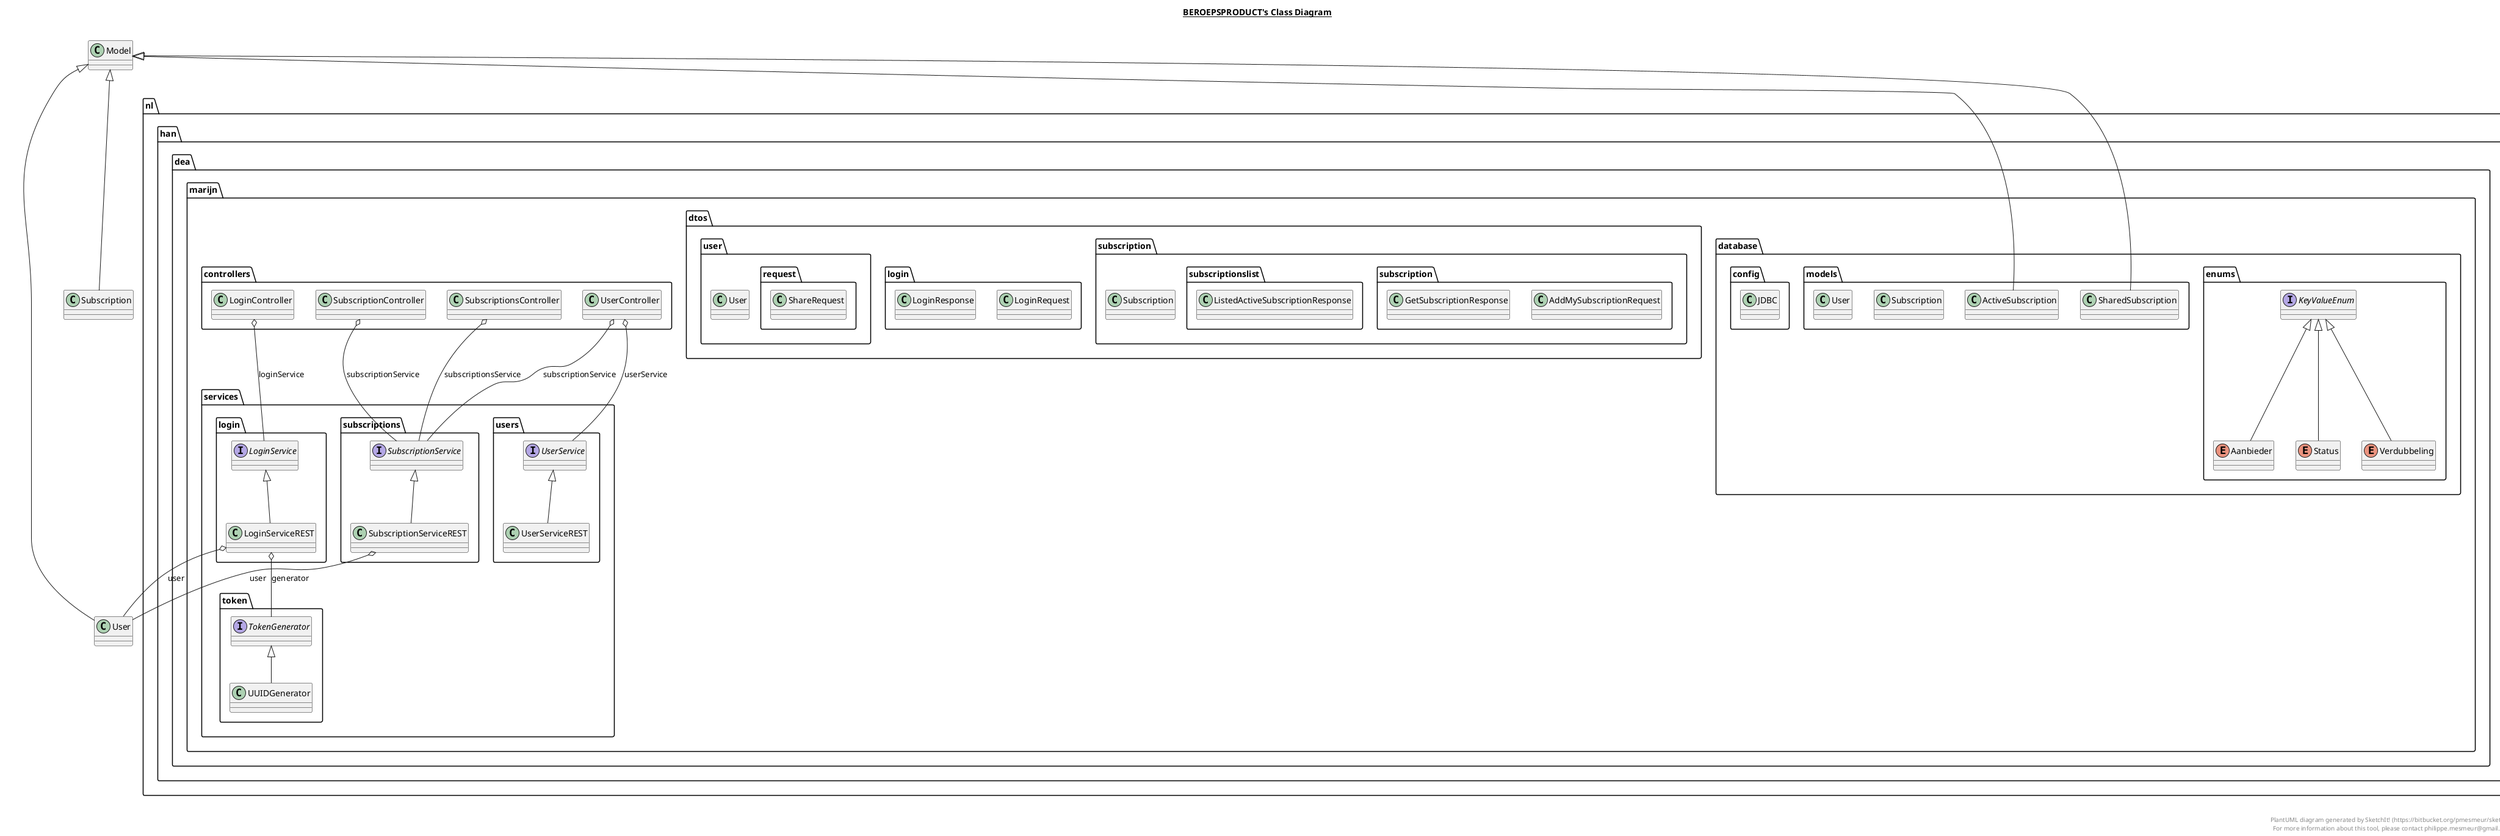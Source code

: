 @startuml

title __BEROEPSPRODUCT's Class Diagram__\n

  package nl.han.dea.marijn.database.enums {
    enum Aanbieder {
    }
  }
  

  package nl.han.dea.marijn.database.models {
    class ActiveSubscription {
    }
  }
  

  package nl.han.dea.marijn.dtos.subscription {
    package nl.han.dea.marijn.dtos.subscription.subscription {
      class AddMySubscriptionRequest {
      }
    }
  }
  

  package nl.han.dea.marijn.dtos.subscription {
    package nl.han.dea.marijn.dtos.subscription.subscription {
      class GetSubscriptionResponse {
      }
    }
  }
  

  package nl.han.dea.marijn.database.config {
    class JDBC {
    }
  }
  

  package nl.han.dea.marijn.database.enums {
    interface KeyValueEnum {
    }
  }
  

  package nl.han.dea.marijn.dtos.subscription {
    package nl.han.dea.marijn.dtos.subscription.subscription {
      package nl.han.dea.marijn.dtos.subscription.subscriptionslist {
        class ListedActiveSubscriptionResponse {
        }
      }
    }
  }
  

  package nl.han.dea.marijn.controllers {
    class LoginController {
    }
  }
  

  package nl.han.dea.marijn.dtos.login {
    class LoginRequest {
    }
  }
  

  package nl.han.dea.marijn.dtos.login {
    class LoginResponse {
    }
  }
  

  package nl.han.dea.marijn.services.login {
    interface LoginService {
    }
  }
  

  package nl.han.dea.marijn.services.login {
    class LoginServiceREST {
    }
  }
  

  package nl.han.dea.marijn.dtos.user {
    package nl.han.dea.marijn.dtos.user.request {
      class ShareRequest {
      }
    }
  }
  

  package nl.han.dea.marijn.database.models {
    class SharedSubscription {
    }
  }
  

  package nl.han.dea.marijn.database.enums {
    enum Status {
    }
  }
  

  package nl.han.dea.marijn.dtos.subscription {
    class Subscription {
    }
  }
  

  package nl.han.dea.marijn.database.models {
    class Subscription {
    }
  }
  

  package nl.han.dea.marijn.controllers {
    class SubscriptionController {
    }
  }
  

  package nl.han.dea.marijn.services.subscriptions {
    interface SubscriptionService {
    }
  }
  

  package nl.han.dea.marijn.services.subscriptions {
    class SubscriptionServiceREST {
    }
  }
  

  package nl.han.dea.marijn.controllers {
    class SubscriptionsController {
    }
  }
  

  package nl.han.dea.marijn.services.token {
    interface TokenGenerator {
    }
  }
  

  package nl.han.dea.marijn.services.token {
    class UUIDGenerator {
    }
  }
  

  package nl.han.dea.marijn.dtos.user {
    class User {
    }
  }
  

  package nl.han.dea.marijn.database.models {
    class User {
    }
  }
  

  package nl.han.dea.marijn.controllers {
    class UserController {
    }
  }
  

  package nl.han.dea.marijn.services.users {
    interface UserService {
    }
  }
  

  package nl.han.dea.marijn.services.users {
    class UserServiceREST {
    }
  }
  

  package nl.han.dea.marijn.database.enums {
    enum Verdubbeling {
    }
  }
  

  Aanbieder -up-|> KeyValueEnum
  ActiveSubscription -up-|> Model
  LoginController o-- LoginService : loginService
  LoginServiceREST -up-|> LoginService
  LoginServiceREST o-- User : user
  LoginServiceREST o-- TokenGenerator : generator
  SharedSubscription -up-|> Model
  Status -up-|> KeyValueEnum
  Subscription -up-|> Model
  SubscriptionController o-- SubscriptionService : subscriptionService
  SubscriptionServiceREST -up-|> SubscriptionService
  SubscriptionServiceREST o-- User : user
  SubscriptionsController o-- SubscriptionService : subscriptionsService
  UUIDGenerator -up-|> TokenGenerator
  User -up-|> Model
  UserController o-- UserService : userService
  UserController o-- SubscriptionService : subscriptionService
  UserServiceREST -up-|> UserService
  Verdubbeling -up-|> KeyValueEnum


right footer


PlantUML diagram generated by SketchIt! (https://bitbucket.org/pmesmeur/sketch.it)
For more information about this tool, please contact philippe.mesmeur@gmail.com
endfooter

@enduml
